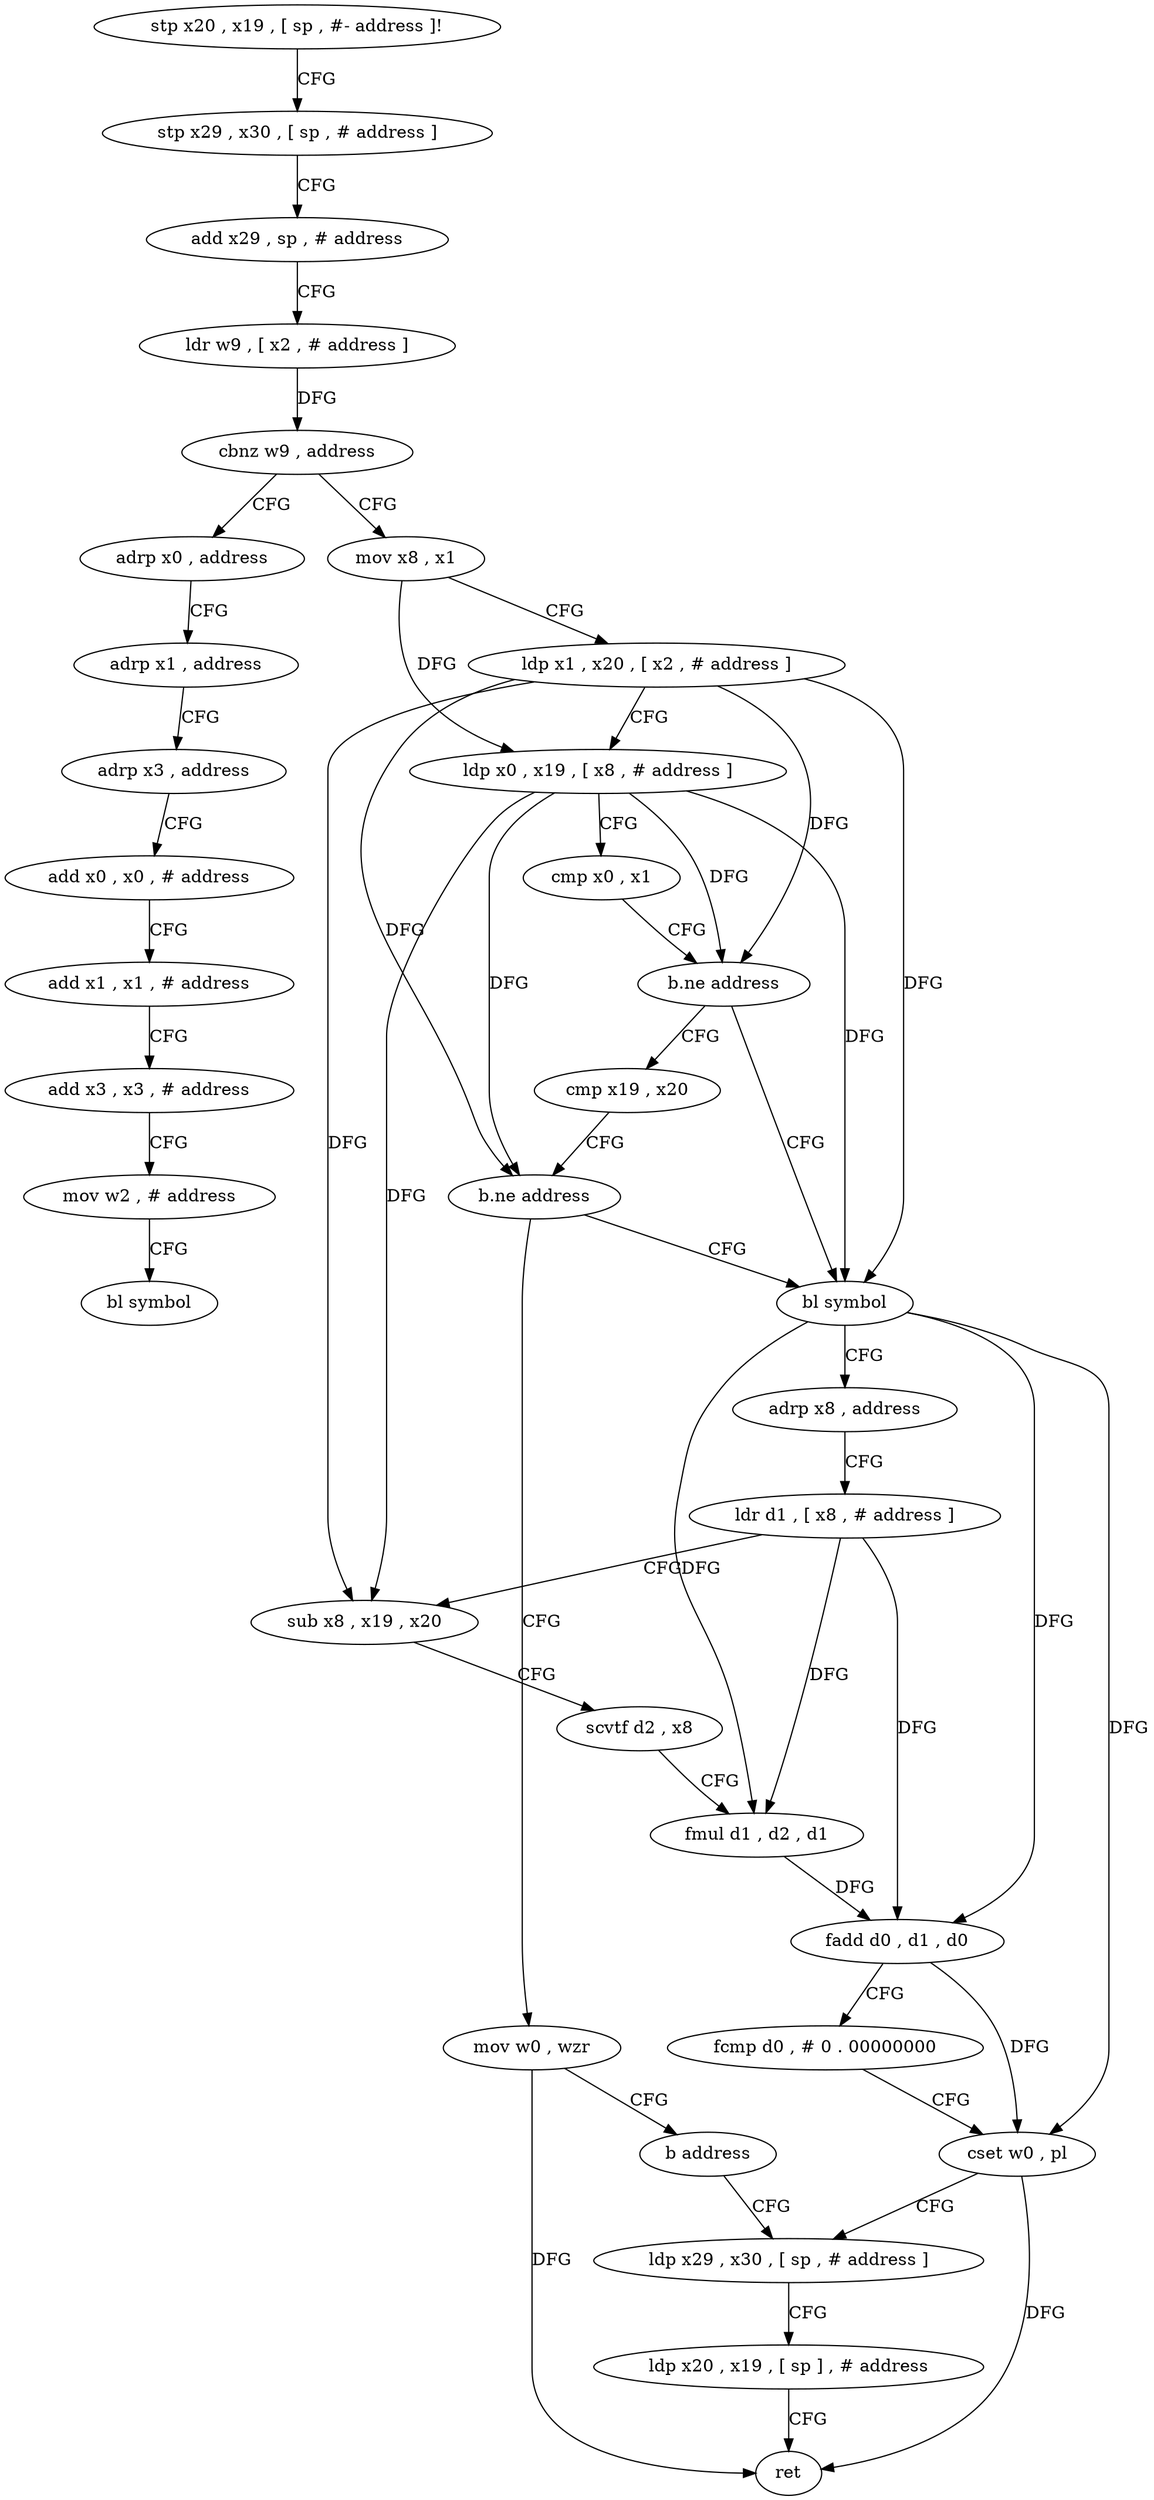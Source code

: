 digraph "func" {
"4211640" [label = "stp x20 , x19 , [ sp , #- address ]!" ]
"4211644" [label = "stp x29 , x30 , [ sp , # address ]" ]
"4211648" [label = "add x29 , sp , # address" ]
"4211652" [label = "ldr w9 , [ x2 , # address ]" ]
"4211656" [label = "cbnz w9 , address" ]
"4211744" [label = "adrp x0 , address" ]
"4211660" [label = "mov x8 , x1" ]
"4211748" [label = "adrp x1 , address" ]
"4211752" [label = "adrp x3 , address" ]
"4211756" [label = "add x0 , x0 , # address" ]
"4211760" [label = "add x1 , x1 , # address" ]
"4211764" [label = "add x3 , x3 , # address" ]
"4211768" [label = "mov w2 , # address" ]
"4211772" [label = "bl symbol" ]
"4211664" [label = "ldp x1 , x20 , [ x2 , # address ]" ]
"4211668" [label = "ldp x0 , x19 , [ x8 , # address ]" ]
"4211672" [label = "cmp x0 , x1" ]
"4211676" [label = "b.ne address" ]
"4211696" [label = "bl symbol" ]
"4211680" [label = "cmp x19 , x20" ]
"4211700" [label = "adrp x8 , address" ]
"4211704" [label = "ldr d1 , [ x8 , # address ]" ]
"4211708" [label = "sub x8 , x19 , x20" ]
"4211712" [label = "scvtf d2 , x8" ]
"4211716" [label = "fmul d1 , d2 , d1" ]
"4211720" [label = "fadd d0 , d1 , d0" ]
"4211724" [label = "fcmp d0 , # 0 . 00000000" ]
"4211728" [label = "cset w0 , pl" ]
"4211732" [label = "ldp x29 , x30 , [ sp , # address ]" ]
"4211684" [label = "b.ne address" ]
"4211688" [label = "mov w0 , wzr" ]
"4211692" [label = "b address" ]
"4211736" [label = "ldp x20 , x19 , [ sp ] , # address" ]
"4211740" [label = "ret" ]
"4211640" -> "4211644" [ label = "CFG" ]
"4211644" -> "4211648" [ label = "CFG" ]
"4211648" -> "4211652" [ label = "CFG" ]
"4211652" -> "4211656" [ label = "DFG" ]
"4211656" -> "4211744" [ label = "CFG" ]
"4211656" -> "4211660" [ label = "CFG" ]
"4211744" -> "4211748" [ label = "CFG" ]
"4211660" -> "4211664" [ label = "CFG" ]
"4211660" -> "4211668" [ label = "DFG" ]
"4211748" -> "4211752" [ label = "CFG" ]
"4211752" -> "4211756" [ label = "CFG" ]
"4211756" -> "4211760" [ label = "CFG" ]
"4211760" -> "4211764" [ label = "CFG" ]
"4211764" -> "4211768" [ label = "CFG" ]
"4211768" -> "4211772" [ label = "CFG" ]
"4211664" -> "4211668" [ label = "CFG" ]
"4211664" -> "4211676" [ label = "DFG" ]
"4211664" -> "4211696" [ label = "DFG" ]
"4211664" -> "4211708" [ label = "DFG" ]
"4211664" -> "4211684" [ label = "DFG" ]
"4211668" -> "4211672" [ label = "CFG" ]
"4211668" -> "4211676" [ label = "DFG" ]
"4211668" -> "4211696" [ label = "DFG" ]
"4211668" -> "4211708" [ label = "DFG" ]
"4211668" -> "4211684" [ label = "DFG" ]
"4211672" -> "4211676" [ label = "CFG" ]
"4211676" -> "4211696" [ label = "CFG" ]
"4211676" -> "4211680" [ label = "CFG" ]
"4211696" -> "4211700" [ label = "CFG" ]
"4211696" -> "4211720" [ label = "DFG" ]
"4211696" -> "4211728" [ label = "DFG" ]
"4211696" -> "4211716" [ label = "DFG" ]
"4211680" -> "4211684" [ label = "CFG" ]
"4211700" -> "4211704" [ label = "CFG" ]
"4211704" -> "4211708" [ label = "CFG" ]
"4211704" -> "4211716" [ label = "DFG" ]
"4211704" -> "4211720" [ label = "DFG" ]
"4211708" -> "4211712" [ label = "CFG" ]
"4211712" -> "4211716" [ label = "CFG" ]
"4211716" -> "4211720" [ label = "DFG" ]
"4211720" -> "4211724" [ label = "CFG" ]
"4211720" -> "4211728" [ label = "DFG" ]
"4211724" -> "4211728" [ label = "CFG" ]
"4211728" -> "4211732" [ label = "CFG" ]
"4211728" -> "4211740" [ label = "DFG" ]
"4211732" -> "4211736" [ label = "CFG" ]
"4211684" -> "4211696" [ label = "CFG" ]
"4211684" -> "4211688" [ label = "CFG" ]
"4211688" -> "4211692" [ label = "CFG" ]
"4211688" -> "4211740" [ label = "DFG" ]
"4211692" -> "4211732" [ label = "CFG" ]
"4211736" -> "4211740" [ label = "CFG" ]
}
